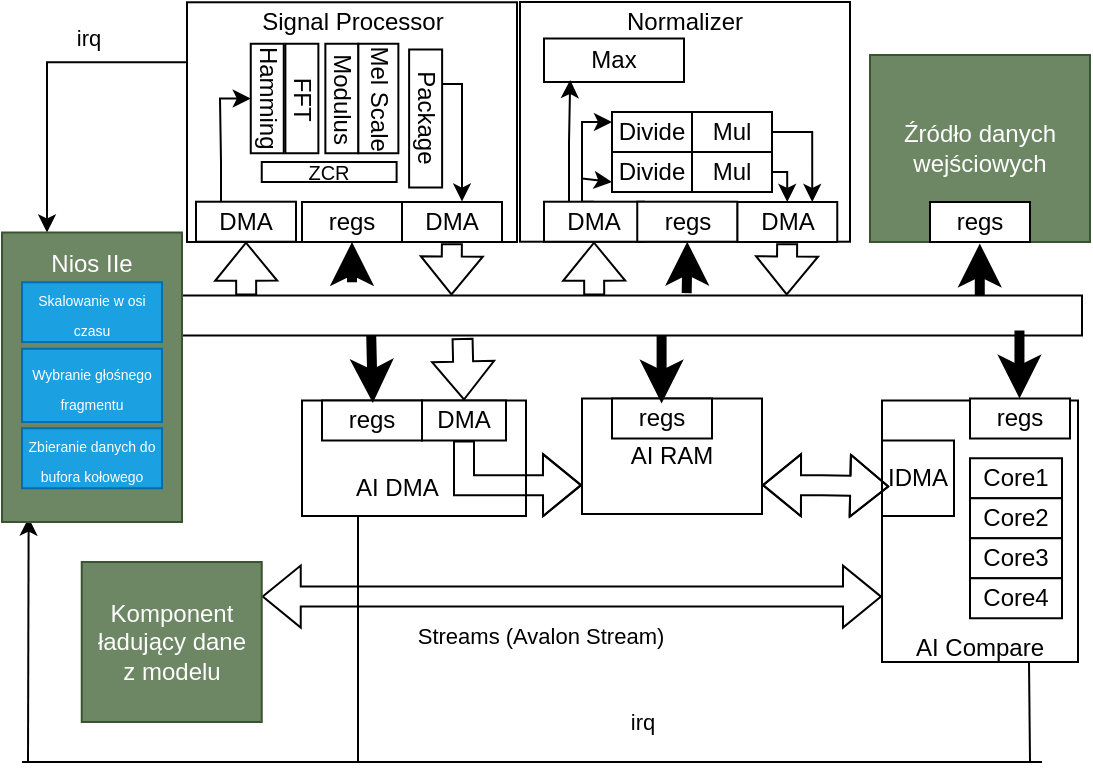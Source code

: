 <mxfile version="23.1.5" type="device">
  <diagram name="Strona-1" id="I7DZua1e1ifhqDZcmrwz">
    <mxGraphModel dx="917" dy="785" grid="1" gridSize="10" guides="1" tooltips="1" connect="1" arrows="1" fold="1" page="1" pageScale="1" pageWidth="583" pageHeight="413" math="0" shadow="0">
      <root>
        <mxCell id="0" />
        <mxCell id="1" parent="0" />
        <mxCell id="tonet2kMceCvSD0oCQCj-22" value="Streams (Avalon Stream)" style="edgeStyle=orthogonalEdgeStyle;rounded=0;orthogonalLoop=1;jettySize=auto;html=1;entryX=0;entryY=0.75;entryDx=0;entryDy=0;shape=flexArrow;fillColor=default;startArrow=block;" parent="1" source="tonet2kMceCvSD0oCQCj-2" target="tonet2kMceCvSD0oCQCj-4" edge="1">
          <mxGeometry x="-0.1" y="-20" relative="1" as="geometry">
            <mxPoint as="offset" />
            <Array as="points">
              <mxPoint x="160" y="317" />
            </Array>
          </mxGeometry>
        </mxCell>
        <mxCell id="tonet2kMceCvSD0oCQCj-2" value="Komponent ładujący dane&lt;br&gt;z modelu" style="rounded=0;whiteSpace=wrap;html=1;fillColor=#6d8764;fontColor=#ffffff;strokeColor=#3A5431;" parent="1" vertex="1">
          <mxGeometry x="69.87" y="300" width="90" height="80" as="geometry" />
        </mxCell>
        <mxCell id="tonet2kMceCvSD0oCQCj-3" value="" style="rounded=0;whiteSpace=wrap;html=1;" parent="1" vertex="1">
          <mxGeometry x="100" y="166.75" width="470" height="20" as="geometry" />
        </mxCell>
        <mxCell id="tonet2kMceCvSD0oCQCj-4" value="&lt;br&gt;&lt;br&gt;&lt;br&gt;&lt;br&gt;&lt;br&gt;&lt;br&gt;&lt;br&gt;&lt;br&gt;AI Compare" style="rounded=0;whiteSpace=wrap;html=1;" parent="1" vertex="1">
          <mxGeometry x="470" y="219.25" width="98" height="130.75" as="geometry" />
        </mxCell>
        <mxCell id="tonet2kMceCvSD0oCQCj-5" value="Źródło danych wejściowych" style="rounded=0;whiteSpace=wrap;html=1;fillColor=#6d8764;fontColor=#ffffff;strokeColor=#3A5431;" parent="1" vertex="1">
          <mxGeometry x="464" y="46.5" width="110" height="93.5" as="geometry" />
        </mxCell>
        <mxCell id="35LEq4aCd4Z8V4UaqVQG-8" value="irq" style="edgeStyle=orthogonalEdgeStyle;rounded=0;orthogonalLoop=1;jettySize=auto;html=1;exitX=0;exitY=0.25;exitDx=0;exitDy=0;entryX=0.25;entryY=0;entryDx=0;entryDy=0;" parent="1" source="tonet2kMceCvSD0oCQCj-6" target="tonet2kMceCvSD0oCQCj-1" edge="1">
          <mxGeometry x="-0.362" y="-12" relative="1" as="geometry">
            <mxPoint as="offset" />
          </mxGeometry>
        </mxCell>
        <mxCell id="tonet2kMceCvSD0oCQCj-6" value="Signal Processor&lt;div&gt;&lt;br&gt;&lt;/div&gt;&lt;div&gt;&lt;br&gt;&lt;/div&gt;&lt;div&gt;&lt;br&gt;&lt;/div&gt;&lt;div&gt;&lt;br&gt;&lt;/div&gt;&lt;div&gt;&lt;br&gt;&lt;/div&gt;&lt;div&gt;&lt;br&gt;&lt;/div&gt;&lt;div&gt;&lt;br&gt;&lt;/div&gt;" style="rounded=0;whiteSpace=wrap;html=1;" parent="1" vertex="1">
          <mxGeometry x="122.5" y="20.14" width="165" height="119.86" as="geometry" />
        </mxCell>
        <mxCell id="tonet2kMceCvSD0oCQCj-8" value="DMA" style="rounded=0;whiteSpace=wrap;html=1;" parent="1" vertex="1">
          <mxGeometry x="230" y="120" width="50" height="20" as="geometry" />
        </mxCell>
        <mxCell id="tonet2kMceCvSD0oCQCj-10" value="AI RAM" style="rounded=0;whiteSpace=wrap;html=1;" parent="1" vertex="1">
          <mxGeometry x="320" y="218.25" width="90" height="57.75" as="geometry" />
        </mxCell>
        <mxCell id="tonet2kMceCvSD0oCQCj-11" value="&lt;br&gt;&lt;br&gt;AI DMA&amp;nbsp; &amp;nbsp; &amp;nbsp;" style="rounded=0;whiteSpace=wrap;html=1;" parent="1" vertex="1">
          <mxGeometry x="180" y="219.25" width="112" height="57.75" as="geometry" />
        </mxCell>
        <mxCell id="35LEq4aCd4Z8V4UaqVQG-35" style="edgeStyle=orthogonalEdgeStyle;rounded=0;orthogonalLoop=1;jettySize=auto;html=1;exitX=0.25;exitY=0;exitDx=0;exitDy=0;entryX=0.5;entryY=1;entryDx=0;entryDy=0;" parent="1" source="tonet2kMceCvSD0oCQCj-12" target="35LEq4aCd4Z8V4UaqVQG-23" edge="1">
          <mxGeometry relative="1" as="geometry">
            <Array as="points">
              <mxPoint x="139" y="100" />
              <mxPoint x="139" y="68" />
            </Array>
          </mxGeometry>
        </mxCell>
        <mxCell id="tonet2kMceCvSD0oCQCj-12" value="DMA" style="rounded=0;whiteSpace=wrap;html=1;" parent="1" vertex="1">
          <mxGeometry x="127" y="119.86" width="50" height="20" as="geometry" />
        </mxCell>
        <mxCell id="tonet2kMceCvSD0oCQCj-19" style="edgeStyle=orthogonalEdgeStyle;rounded=0;orthogonalLoop=1;jettySize=auto;html=1;exitX=0.5;exitY=1;exitDx=0;exitDy=0;entryX=0;entryY=0.75;entryDx=0;entryDy=0;shape=flexArrow;" parent="1" source="tonet2kMceCvSD0oCQCj-7" target="tonet2kMceCvSD0oCQCj-10" edge="1">
          <mxGeometry relative="1" as="geometry" />
        </mxCell>
        <mxCell id="tonet2kMceCvSD0oCQCj-7" value="DMA" style="rounded=0;whiteSpace=wrap;html=1;" parent="1" vertex="1">
          <mxGeometry x="240" y="219.25" width="42" height="20" as="geometry" />
        </mxCell>
        <mxCell id="tonet2kMceCvSD0oCQCj-13" value="regs" style="rounded=0;whiteSpace=wrap;html=1;" parent="1" vertex="1">
          <mxGeometry x="190" y="219.25" width="50" height="20" as="geometry" />
        </mxCell>
        <mxCell id="tonet2kMceCvSD0oCQCj-15" value="regs" style="rounded=0;whiteSpace=wrap;html=1;" parent="1" vertex="1">
          <mxGeometry x="494" y="120" width="50" height="20" as="geometry" />
        </mxCell>
        <mxCell id="tonet2kMceCvSD0oCQCj-16" value="regs" style="rounded=0;whiteSpace=wrap;html=1;" parent="1" vertex="1">
          <mxGeometry x="514" y="218.25" width="50" height="20" as="geometry" />
        </mxCell>
        <mxCell id="tonet2kMceCvSD0oCQCj-17" value="regs" style="rounded=0;whiteSpace=wrap;html=1;" parent="1" vertex="1">
          <mxGeometry x="180" y="120" width="50" height="20" as="geometry" />
        </mxCell>
        <mxCell id="tonet2kMceCvSD0oCQCj-20" value="IDMA" style="rounded=0;whiteSpace=wrap;html=1;" parent="1" vertex="1">
          <mxGeometry x="470" y="239.25" width="36" height="37.75" as="geometry" />
        </mxCell>
        <mxCell id="tonet2kMceCvSD0oCQCj-25" value="" style="endArrow=classic;html=1;rounded=0;entryX=0.5;entryY=0;entryDx=0;entryDy=0;exitX=0.243;exitY=0.939;exitDx=0;exitDy=0;exitPerimeter=0;strokeWidth=5;" parent="1" edge="1">
          <mxGeometry width="50" height="50" relative="1" as="geometry">
            <mxPoint x="214.61" y="186.75" as="sourcePoint" />
            <mxPoint x="215.4" y="220.47" as="targetPoint" />
          </mxGeometry>
        </mxCell>
        <mxCell id="tonet2kMceCvSD0oCQCj-27" value="" style="endArrow=classic;html=1;rounded=0;entryX=0.5;entryY=0;entryDx=0;entryDy=0;exitX=0.341;exitY=1.065;exitDx=0;exitDy=0;exitPerimeter=0;shape=flexArrow;" parent="1" source="tonet2kMceCvSD0oCQCj-3" target="tonet2kMceCvSD0oCQCj-7" edge="1">
          <mxGeometry width="50" height="50" relative="1" as="geometry">
            <mxPoint x="260" y="250" as="sourcePoint" />
            <mxPoint x="310" y="200" as="targetPoint" />
          </mxGeometry>
        </mxCell>
        <mxCell id="tonet2kMceCvSD0oCQCj-28" value="" style="endArrow=classic;html=1;rounded=0;entryX=0.5;entryY=1;entryDx=0;entryDy=0;shape=flexArrow;exitX=0.155;exitY=0.007;exitDx=0;exitDy=0;exitPerimeter=0;" parent="1" target="tonet2kMceCvSD0oCQCj-12" edge="1">
          <mxGeometry width="50" height="50" relative="1" as="geometry">
            <mxPoint x="152.1" y="166.75" as="sourcePoint" />
            <mxPoint x="267" y="238.11" as="targetPoint" />
          </mxGeometry>
        </mxCell>
        <mxCell id="tonet2kMceCvSD0oCQCj-29" style="edgeStyle=orthogonalEdgeStyle;rounded=0;orthogonalLoop=1;jettySize=auto;html=1;entryX=0.309;entryY=-0.032;entryDx=0;entryDy=0;entryPerimeter=0;shape=flexArrow;" parent="1" edge="1">
          <mxGeometry relative="1" as="geometry">
            <mxPoint x="254.95" y="140.64" as="sourcePoint" />
            <mxPoint x="254.73" y="166.75" as="targetPoint" />
          </mxGeometry>
        </mxCell>
        <mxCell id="tonet2kMceCvSD0oCQCj-30" value="" style="endArrow=classic;html=1;rounded=0;entryX=0.5;entryY=1;entryDx=0;entryDy=0;strokeWidth=5;" parent="1" target="tonet2kMceCvSD0oCQCj-17" edge="1">
          <mxGeometry width="50" height="50" relative="1" as="geometry">
            <mxPoint x="205" y="160.14" as="sourcePoint" />
            <mxPoint x="287" y="170" as="targetPoint" />
          </mxGeometry>
        </mxCell>
        <mxCell id="35LEq4aCd4Z8V4UaqVQG-1" value="regs" style="rounded=0;whiteSpace=wrap;html=1;" parent="1" vertex="1">
          <mxGeometry x="335" y="218.25" width="50" height="20" as="geometry" />
        </mxCell>
        <mxCell id="35LEq4aCd4Z8V4UaqVQG-2" value="" style="endArrow=classic;html=1;rounded=0;entryX=0.5;entryY=0;entryDx=0;entryDy=0;exitX=0.155;exitY=0.929;exitDx=0;exitDy=0;exitPerimeter=0;strokeWidth=5;" parent="1" edge="1">
          <mxGeometry width="50" height="50" relative="1" as="geometry">
            <mxPoint x="359.8" y="186.75" as="sourcePoint" />
            <mxPoint x="359.8" y="220.75" as="targetPoint" />
          </mxGeometry>
        </mxCell>
        <mxCell id="35LEq4aCd4Z8V4UaqVQG-3" value="" style="endArrow=none;html=1;rounded=0;exitX=0.25;exitY=1;exitDx=0;exitDy=0;" parent="1" source="tonet2kMceCvSD0oCQCj-11" edge="1">
          <mxGeometry width="50" height="50" relative="1" as="geometry">
            <mxPoint x="390" y="280" as="sourcePoint" />
            <mxPoint x="208" y="400" as="targetPoint" />
          </mxGeometry>
        </mxCell>
        <mxCell id="35LEq4aCd4Z8V4UaqVQG-5" value="" style="endArrow=none;html=1;rounded=0;exitX=0.75;exitY=1;exitDx=0;exitDy=0;" parent="1" source="tonet2kMceCvSD0oCQCj-4" edge="1">
          <mxGeometry width="50" height="50" relative="1" as="geometry">
            <mxPoint x="390" y="280" as="sourcePoint" />
            <mxPoint x="544" y="400" as="targetPoint" />
          </mxGeometry>
        </mxCell>
        <mxCell id="35LEq4aCd4Z8V4UaqVQG-6" value="irq" style="endArrow=none;html=1;rounded=0;" parent="1" edge="1">
          <mxGeometry x="-0.216" y="-20" width="50" height="50" relative="1" as="geometry">
            <mxPoint x="550" y="400" as="sourcePoint" />
            <mxPoint x="40" y="400" as="targetPoint" />
            <mxPoint as="offset" />
          </mxGeometry>
        </mxCell>
        <mxCell id="35LEq4aCd4Z8V4UaqVQG-9" value="" style="endArrow=classic;html=1;rounded=0;entryX=0.148;entryY=0.985;entryDx=0;entryDy=0;entryPerimeter=0;" parent="1" target="tonet2kMceCvSD0oCQCj-1" edge="1">
          <mxGeometry width="50" height="50" relative="1" as="geometry">
            <mxPoint x="43" y="400" as="sourcePoint" />
            <mxPoint x="450" y="240" as="targetPoint" />
          </mxGeometry>
        </mxCell>
        <mxCell id="35LEq4aCd4Z8V4UaqVQG-10" value="" style="endArrow=classic;html=1;rounded=0;entryX=0.5;entryY=1;entryDx=0;entryDy=0;exitX=0.46;exitY=-0.019;exitDx=0;exitDy=0;exitPerimeter=0;strokeWidth=5;" parent="1" edge="1">
          <mxGeometry width="50" height="50" relative="1" as="geometry">
            <mxPoint x="518.89" y="166.75" as="sourcePoint" />
            <mxPoint x="518.89" y="140.75" as="targetPoint" />
          </mxGeometry>
        </mxCell>
        <mxCell id="35LEq4aCd4Z8V4UaqVQG-13" value="" style="endArrow=classic;html=1;rounded=0;entryX=0.5;entryY=0;entryDx=0;entryDy=0;exitX=0.155;exitY=0.929;exitDx=0;exitDy=0;exitPerimeter=0;strokeWidth=5;" parent="1" edge="1">
          <mxGeometry width="50" height="50" relative="1" as="geometry">
            <mxPoint x="538.73" y="184.25" as="sourcePoint" />
            <mxPoint x="538.73" y="218.25" as="targetPoint" />
          </mxGeometry>
        </mxCell>
        <mxCell id="35LEq4aCd4Z8V4UaqVQG-15" value="Normalizer&lt;br&gt;&lt;br&gt;&lt;br&gt;&lt;br&gt;&lt;div&gt;&lt;br&gt;&lt;/div&gt;&lt;div&gt;&lt;br&gt;&lt;/div&gt;&lt;div&gt;&lt;br&gt;&lt;/div&gt;&lt;div&gt;&lt;br&gt;&lt;/div&gt;" style="rounded=0;whiteSpace=wrap;html=1;" parent="1" vertex="1">
          <mxGeometry x="289" y="20" width="165" height="119.86" as="geometry" />
        </mxCell>
        <mxCell id="35LEq4aCd4Z8V4UaqVQG-16" value="DMA" style="rounded=0;whiteSpace=wrap;html=1;" parent="1" vertex="1">
          <mxGeometry x="397.63" y="120.0" width="50" height="20" as="geometry" />
        </mxCell>
        <mxCell id="35LEq4aCd4Z8V4UaqVQG-46" style="edgeStyle=orthogonalEdgeStyle;rounded=0;orthogonalLoop=1;jettySize=auto;html=1;exitX=0.5;exitY=0;exitDx=0;exitDy=0;entryX=0;entryY=0.25;entryDx=0;entryDy=0;" parent="1" source="35LEq4aCd4Z8V4UaqVQG-17" target="35LEq4aCd4Z8V4UaqVQG-44" edge="1">
          <mxGeometry relative="1" as="geometry">
            <Array as="points">
              <mxPoint x="320" y="120" />
              <mxPoint x="320" y="80" />
            </Array>
          </mxGeometry>
        </mxCell>
        <mxCell id="35LEq4aCd4Z8V4UaqVQG-17" value="DMA" style="rounded=0;whiteSpace=wrap;html=1;" parent="1" vertex="1">
          <mxGeometry x="301" y="119.86" width="50" height="20" as="geometry" />
        </mxCell>
        <mxCell id="35LEq4aCd4Z8V4UaqVQG-18" value="regs" style="rounded=0;whiteSpace=wrap;html=1;" parent="1" vertex="1">
          <mxGeometry x="347.63" y="119.86" width="50" height="20" as="geometry" />
        </mxCell>
        <mxCell id="35LEq4aCd4Z8V4UaqVQG-19" value="" style="endArrow=classic;html=1;rounded=0;entryX=0.5;entryY=1;entryDx=0;entryDy=0;shape=flexArrow;exitX=0.155;exitY=0.007;exitDx=0;exitDy=0;exitPerimeter=0;" parent="1" target="35LEq4aCd4Z8V4UaqVQG-17" edge="1">
          <mxGeometry width="50" height="50" relative="1" as="geometry">
            <mxPoint x="326.1" y="166.75" as="sourcePoint" />
            <mxPoint x="441" y="238.11" as="targetPoint" />
          </mxGeometry>
        </mxCell>
        <mxCell id="35LEq4aCd4Z8V4UaqVQG-20" style="edgeStyle=orthogonalEdgeStyle;rounded=0;orthogonalLoop=1;jettySize=auto;html=1;entryX=0.309;entryY=-0.032;entryDx=0;entryDy=0;entryPerimeter=0;shape=flexArrow;" parent="1" edge="1">
          <mxGeometry relative="1" as="geometry">
            <mxPoint x="422.58" y="140.64" as="sourcePoint" />
            <mxPoint x="422.36" y="166.75" as="targetPoint" />
          </mxGeometry>
        </mxCell>
        <mxCell id="35LEq4aCd4Z8V4UaqVQG-21" value="" style="endArrow=classic;html=1;rounded=0;entryX=0.5;entryY=1;entryDx=0;entryDy=0;strokeWidth=5;exitX=0.693;exitY=-0.052;exitDx=0;exitDy=0;exitPerimeter=0;" parent="1" target="35LEq4aCd4Z8V4UaqVQG-18" edge="1">
          <mxGeometry width="50" height="50" relative="1" as="geometry">
            <mxPoint x="372.34" y="165.57" as="sourcePoint" />
            <mxPoint x="447.63" y="169.72" as="targetPoint" />
            <Array as="points">
              <mxPoint x="372.63" y="149.86" />
            </Array>
          </mxGeometry>
        </mxCell>
        <mxCell id="35LEq4aCd4Z8V4UaqVQG-23" value="Hamming" style="rounded=0;whiteSpace=wrap;html=1;rotation=90;" parent="1" vertex="1">
          <mxGeometry x="135.25" y="60" width="54.75" height="16.5" as="geometry" />
        </mxCell>
        <mxCell id="35LEq4aCd4Z8V4UaqVQG-24" value="FFT" style="rounded=0;whiteSpace=wrap;html=1;rotation=90;" parent="1" vertex="1">
          <mxGeometry x="152.56" y="60" width="54.75" height="16.5" as="geometry" />
        </mxCell>
        <mxCell id="35LEq4aCd4Z8V4UaqVQG-26" value="Modulus" style="rounded=0;whiteSpace=wrap;html=1;rotation=90;" parent="1" vertex="1">
          <mxGeometry x="172.56" y="60" width="54.75" height="16.5" as="geometry" />
        </mxCell>
        <mxCell id="35LEq4aCd4Z8V4UaqVQG-29" value="Mel Scale" style="rounded=0;whiteSpace=wrap;html=1;rotation=90;" parent="1" vertex="1">
          <mxGeometry x="190.81" y="58.25" width="54.75" height="20" as="geometry" />
        </mxCell>
        <mxCell id="35LEq4aCd4Z8V4UaqVQG-39" style="edgeStyle=orthogonalEdgeStyle;rounded=0;orthogonalLoop=1;jettySize=auto;html=1;exitX=0.25;exitY=0;exitDx=0;exitDy=0;entryX=0.599;entryY=-0.01;entryDx=0;entryDy=0;entryPerimeter=0;" parent="1" source="35LEq4aCd4Z8V4UaqVQG-30" target="tonet2kMceCvSD0oCQCj-8" edge="1">
          <mxGeometry relative="1" as="geometry">
            <mxPoint x="260" y="100" as="targetPoint" />
            <Array as="points">
              <mxPoint x="260" y="61" />
              <mxPoint x="260" y="120" />
            </Array>
          </mxGeometry>
        </mxCell>
        <mxCell id="35LEq4aCd4Z8V4UaqVQG-30" value="Package" style="rounded=0;whiteSpace=wrap;html=1;rotation=90;" parent="1" vertex="1">
          <mxGeometry x="207.31" y="70" width="69" height="16.5" as="geometry" />
        </mxCell>
        <mxCell id="35LEq4aCd4Z8V4UaqVQG-34" value="&lt;font style=&quot;font-size: 10px;&quot;&gt;ZCR&lt;/font&gt;" style="rounded=0;whiteSpace=wrap;html=1;" parent="1" vertex="1">
          <mxGeometry x="159.87" y="100" width="67.44" height="10" as="geometry" />
        </mxCell>
        <mxCell id="35LEq4aCd4Z8V4UaqVQG-40" value="Max" style="rounded=0;whiteSpace=wrap;html=1;" parent="1" vertex="1">
          <mxGeometry x="301" y="38.25" width="70" height="21.75" as="geometry" />
        </mxCell>
        <mxCell id="35LEq4aCd4Z8V4UaqVQG-41" style="edgeStyle=orthogonalEdgeStyle;rounded=0;orthogonalLoop=1;jettySize=auto;html=1;exitX=0.25;exitY=0;exitDx=0;exitDy=0;entryX=0.187;entryY=0.954;entryDx=0;entryDy=0;entryPerimeter=0;" parent="1" source="35LEq4aCd4Z8V4UaqVQG-17" target="35LEq4aCd4Z8V4UaqVQG-40" edge="1">
          <mxGeometry relative="1" as="geometry" />
        </mxCell>
        <mxCell id="35LEq4aCd4Z8V4UaqVQG-42" value="Divide" style="rounded=0;whiteSpace=wrap;html=1;" parent="1" vertex="1">
          <mxGeometry x="335" y="95" width="40" height="20" as="geometry" />
        </mxCell>
        <mxCell id="35LEq4aCd4Z8V4UaqVQG-49" style="edgeStyle=orthogonalEdgeStyle;rounded=0;orthogonalLoop=1;jettySize=auto;html=1;exitX=1;exitY=0.5;exitDx=0;exitDy=0;entryX=0.5;entryY=0;entryDx=0;entryDy=0;" parent="1" source="35LEq4aCd4Z8V4UaqVQG-43" target="35LEq4aCd4Z8V4UaqVQG-16" edge="1">
          <mxGeometry relative="1" as="geometry" />
        </mxCell>
        <mxCell id="35LEq4aCd4Z8V4UaqVQG-43" value="Mul" style="rounded=0;whiteSpace=wrap;html=1;" parent="1" vertex="1">
          <mxGeometry x="375" y="95" width="40" height="20" as="geometry" />
        </mxCell>
        <mxCell id="35LEq4aCd4Z8V4UaqVQG-44" value="Divide" style="rounded=0;whiteSpace=wrap;html=1;" parent="1" vertex="1">
          <mxGeometry x="335" y="75" width="40" height="20" as="geometry" />
        </mxCell>
        <mxCell id="35LEq4aCd4Z8V4UaqVQG-50" style="edgeStyle=orthogonalEdgeStyle;rounded=0;orthogonalLoop=1;jettySize=auto;html=1;exitX=1;exitY=0.5;exitDx=0;exitDy=0;entryX=0.75;entryY=0;entryDx=0;entryDy=0;" parent="1" source="35LEq4aCd4Z8V4UaqVQG-45" target="35LEq4aCd4Z8V4UaqVQG-16" edge="1">
          <mxGeometry relative="1" as="geometry" />
        </mxCell>
        <mxCell id="35LEq4aCd4Z8V4UaqVQG-45" value="Mul" style="rounded=0;whiteSpace=wrap;html=1;" parent="1" vertex="1">
          <mxGeometry x="375" y="75" width="40" height="20" as="geometry" />
        </mxCell>
        <mxCell id="35LEq4aCd4Z8V4UaqVQG-47" value="" style="endArrow=classic;html=1;rounded=0;entryX=0;entryY=0.75;entryDx=0;entryDy=0;" parent="1" target="35LEq4aCd4Z8V4UaqVQG-42" edge="1">
          <mxGeometry width="50" height="50" relative="1" as="geometry">
            <mxPoint x="320" y="108.25" as="sourcePoint" />
            <mxPoint x="370" y="58.25" as="targetPoint" />
          </mxGeometry>
        </mxCell>
        <mxCell id="35LEq4aCd4Z8V4UaqVQG-51" value="Core1" style="rounded=0;whiteSpace=wrap;html=1;" parent="1" vertex="1">
          <mxGeometry x="514" y="248.13" width="46" height="20" as="geometry" />
        </mxCell>
        <mxCell id="35LEq4aCd4Z8V4UaqVQG-52" value="Core2" style="rounded=0;whiteSpace=wrap;html=1;" parent="1" vertex="1">
          <mxGeometry x="514" y="268.13" width="46" height="20" as="geometry" />
        </mxCell>
        <mxCell id="35LEq4aCd4Z8V4UaqVQG-53" value="Core3" style="rounded=0;whiteSpace=wrap;html=1;" parent="1" vertex="1">
          <mxGeometry x="514" y="288.13" width="46" height="20" as="geometry" />
        </mxCell>
        <mxCell id="35LEq4aCd4Z8V4UaqVQG-54" value="Core4" style="rounded=0;whiteSpace=wrap;html=1;" parent="1" vertex="1">
          <mxGeometry x="514" y="308.13" width="46" height="20" as="geometry" />
        </mxCell>
        <mxCell id="tonet2kMceCvSD0oCQCj-1" value="Nios IIe&lt;br&gt;&lt;br&gt;&lt;br&gt;&lt;br&gt;&lt;br&gt;&lt;div&gt;&lt;br&gt;&lt;/div&gt;&lt;div&gt;&lt;br&gt;&lt;/div&gt;&lt;div&gt;&lt;br&gt;&lt;/div&gt;&lt;div&gt;&lt;br&gt;&lt;/div&gt;" style="rounded=0;whiteSpace=wrap;html=1;fillColor=#6d8764;fontColor=#ffffff;strokeColor=#3A5431;" parent="1" vertex="1">
          <mxGeometry x="30" y="135.25" width="90" height="144.75" as="geometry" />
        </mxCell>
        <mxCell id="E3ScxHlMdfL-7eoT-iMu-1" value="&lt;font style=&quot;font-size: 7px;&quot;&gt;Skalowanie w osi czasu&lt;/font&gt;" style="rounded=0;whiteSpace=wrap;html=1;fillColor=#1ba1e2;fontColor=#ffffff;strokeColor=#006EAF;" parent="1" vertex="1">
          <mxGeometry x="40" y="160.13" width="70" height="29.87" as="geometry" />
        </mxCell>
        <mxCell id="E3ScxHlMdfL-7eoT-iMu-2" value="&lt;font style=&quot;font-size: 7px;&quot;&gt;Wybranie głośnego fragmentu&lt;/font&gt;" style="rounded=0;whiteSpace=wrap;html=1;fillColor=#1ba1e2;fontColor=#ffffff;strokeColor=#006EAF;" parent="1" vertex="1">
          <mxGeometry x="40" y="193.38" width="70" height="36.62" as="geometry" />
        </mxCell>
        <mxCell id="E3ScxHlMdfL-7eoT-iMu-3" value="&lt;font style=&quot;font-size: 7px;&quot;&gt;Zbieranie danych do bufora kołowego&lt;/font&gt;" style="rounded=0;whiteSpace=wrap;html=1;fillColor=#1ba1e2;fontColor=#ffffff;strokeColor=#006EAF;" parent="1" vertex="1">
          <mxGeometry x="40" y="233.13" width="70" height="30" as="geometry" />
        </mxCell>
        <mxCell id="E3ScxHlMdfL-7eoT-iMu-4" style="edgeStyle=orthogonalEdgeStyle;rounded=0;orthogonalLoop=1;jettySize=auto;html=1;exitX=1;exitY=0.75;exitDx=0;exitDy=0;entryX=0.101;entryY=0.61;entryDx=0;entryDy=0;entryPerimeter=0;shape=flexArrow;startArrow=block;" parent="1" source="tonet2kMceCvSD0oCQCj-10" target="tonet2kMceCvSD0oCQCj-20" edge="1">
          <mxGeometry relative="1" as="geometry" />
        </mxCell>
      </root>
    </mxGraphModel>
  </diagram>
</mxfile>
